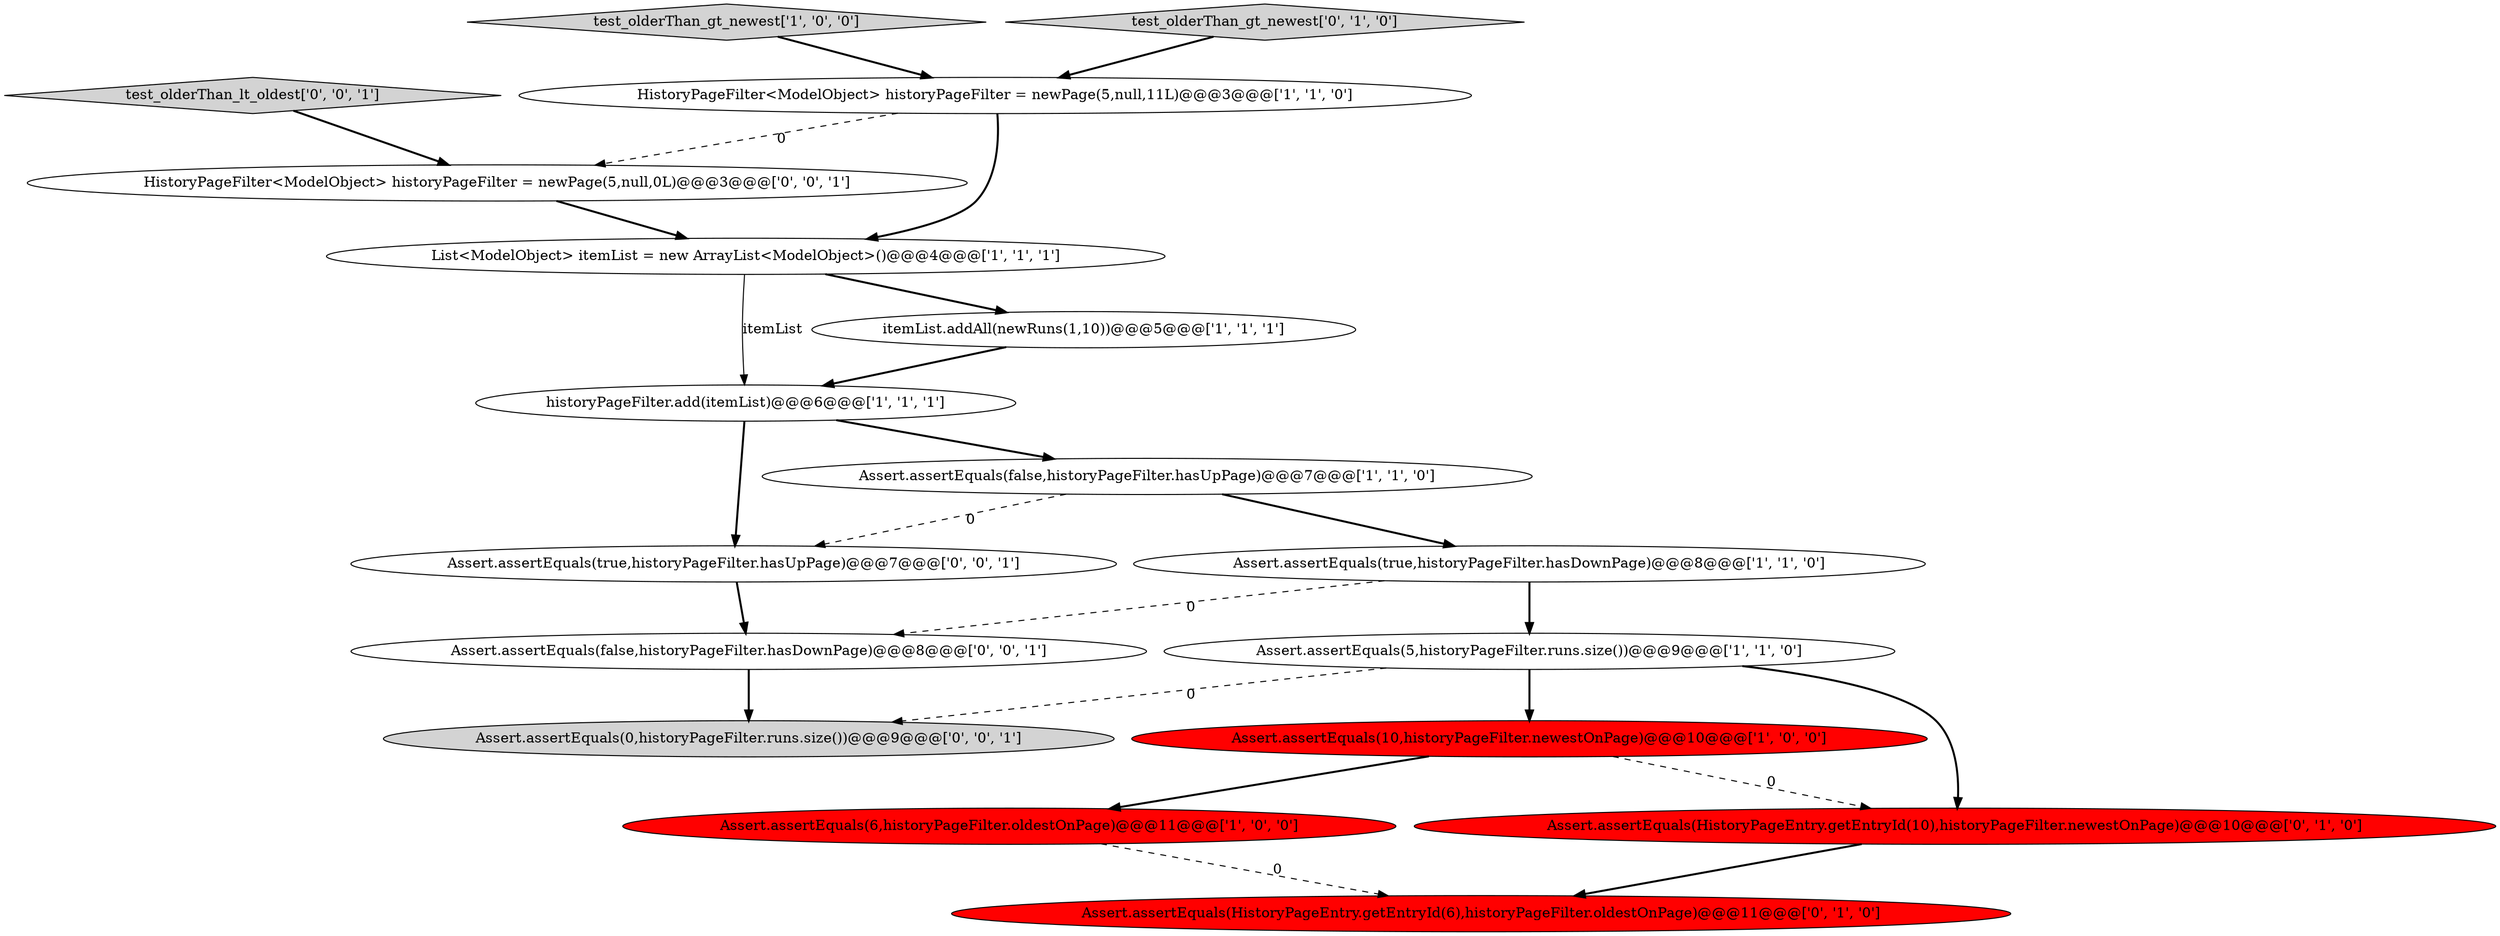 digraph {
1 [style = filled, label = "HistoryPageFilter<ModelObject> historyPageFilter = newPage(5,null,11L)@@@3@@@['1', '1', '0']", fillcolor = white, shape = ellipse image = "AAA0AAABBB1BBB"];
15 [style = filled, label = "Assert.assertEquals(true,historyPageFilter.hasUpPage)@@@7@@@['0', '0', '1']", fillcolor = white, shape = ellipse image = "AAA0AAABBB3BBB"];
5 [style = filled, label = "Assert.assertEquals(10,historyPageFilter.newestOnPage)@@@10@@@['1', '0', '0']", fillcolor = red, shape = ellipse image = "AAA1AAABBB1BBB"];
10 [style = filled, label = "Assert.assertEquals(HistoryPageEntry.getEntryId(6),historyPageFilter.oldestOnPage)@@@11@@@['0', '1', '0']", fillcolor = red, shape = ellipse image = "AAA1AAABBB2BBB"];
8 [style = filled, label = "Assert.assertEquals(5,historyPageFilter.runs.size())@@@9@@@['1', '1', '0']", fillcolor = white, shape = ellipse image = "AAA0AAABBB1BBB"];
0 [style = filled, label = "Assert.assertEquals(false,historyPageFilter.hasUpPage)@@@7@@@['1', '1', '0']", fillcolor = white, shape = ellipse image = "AAA0AAABBB1BBB"];
9 [style = filled, label = "test_olderThan_gt_newest['1', '0', '0']", fillcolor = lightgray, shape = diamond image = "AAA0AAABBB1BBB"];
12 [style = filled, label = "test_olderThan_gt_newest['0', '1', '0']", fillcolor = lightgray, shape = diamond image = "AAA0AAABBB2BBB"];
2 [style = filled, label = "List<ModelObject> itemList = new ArrayList<ModelObject>()@@@4@@@['1', '1', '1']", fillcolor = white, shape = ellipse image = "AAA0AAABBB1BBB"];
14 [style = filled, label = "Assert.assertEquals(false,historyPageFilter.hasDownPage)@@@8@@@['0', '0', '1']", fillcolor = white, shape = ellipse image = "AAA0AAABBB3BBB"];
17 [style = filled, label = "test_olderThan_lt_oldest['0', '0', '1']", fillcolor = lightgray, shape = diamond image = "AAA0AAABBB3BBB"];
7 [style = filled, label = "historyPageFilter.add(itemList)@@@6@@@['1', '1', '1']", fillcolor = white, shape = ellipse image = "AAA0AAABBB1BBB"];
3 [style = filled, label = "Assert.assertEquals(true,historyPageFilter.hasDownPage)@@@8@@@['1', '1', '0']", fillcolor = white, shape = ellipse image = "AAA0AAABBB1BBB"];
13 [style = filled, label = "HistoryPageFilter<ModelObject> historyPageFilter = newPage(5,null,0L)@@@3@@@['0', '0', '1']", fillcolor = white, shape = ellipse image = "AAA0AAABBB3BBB"];
6 [style = filled, label = "itemList.addAll(newRuns(1,10))@@@5@@@['1', '1', '1']", fillcolor = white, shape = ellipse image = "AAA0AAABBB1BBB"];
16 [style = filled, label = "Assert.assertEquals(0,historyPageFilter.runs.size())@@@9@@@['0', '0', '1']", fillcolor = lightgray, shape = ellipse image = "AAA0AAABBB3BBB"];
4 [style = filled, label = "Assert.assertEquals(6,historyPageFilter.oldestOnPage)@@@11@@@['1', '0', '0']", fillcolor = red, shape = ellipse image = "AAA1AAABBB1BBB"];
11 [style = filled, label = "Assert.assertEquals(HistoryPageEntry.getEntryId(10),historyPageFilter.newestOnPage)@@@10@@@['0', '1', '0']", fillcolor = red, shape = ellipse image = "AAA1AAABBB2BBB"];
0->3 [style = bold, label=""];
14->16 [style = bold, label=""];
8->16 [style = dashed, label="0"];
2->7 [style = solid, label="itemList"];
15->14 [style = bold, label=""];
2->6 [style = bold, label=""];
0->15 [style = dashed, label="0"];
7->0 [style = bold, label=""];
12->1 [style = bold, label=""];
1->13 [style = dashed, label="0"];
8->5 [style = bold, label=""];
5->11 [style = dashed, label="0"];
11->10 [style = bold, label=""];
3->8 [style = bold, label=""];
5->4 [style = bold, label=""];
7->15 [style = bold, label=""];
1->2 [style = bold, label=""];
17->13 [style = bold, label=""];
3->14 [style = dashed, label="0"];
4->10 [style = dashed, label="0"];
6->7 [style = bold, label=""];
9->1 [style = bold, label=""];
8->11 [style = bold, label=""];
13->2 [style = bold, label=""];
}

